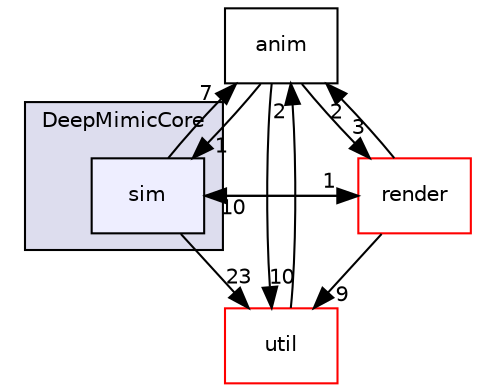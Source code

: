digraph "F:/MotionDev/DmmRec/test0815/DeepMimic/DeepMimicCore/sim" {
  compound=true
  node [ fontsize="10", fontname="Helvetica"];
  edge [ labelfontsize="10", labelfontname="Helvetica"];
  subgraph clusterdir_b4af972fda73d565b2fc8eb1830910ed {
    graph [ bgcolor="#ddddee", pencolor="black", label="DeepMimicCore" fontname="Helvetica", fontsize="10", URL="dir_b4af972fda73d565b2fc8eb1830910ed.html"]
  dir_fccb75d8764af87a17564848bade0d76 [shape=box, label="sim", style="filled", fillcolor="#eeeeff", pencolor="black", URL="dir_fccb75d8764af87a17564848bade0d76.html"];
  }
  dir_e8910c38da408147dbd7d74b8611239e [shape=box label="anim" URL="dir_e8910c38da408147dbd7d74b8611239e.html"];
  dir_487f0112b730ce7d1063aee25e69b620 [shape=box label="util" fillcolor="white" style="filled" color="red" URL="dir_487f0112b730ce7d1063aee25e69b620.html"];
  dir_637d32c0d73e89fe6ab996a6a2b972e0 [shape=box label="render" fillcolor="white" style="filled" color="red" URL="dir_637d32c0d73e89fe6ab996a6a2b972e0.html"];
  dir_e8910c38da408147dbd7d74b8611239e->dir_fccb75d8764af87a17564848bade0d76 [headlabel="1", labeldistance=1.5 headhref="dir_000006_000010.html"];
  dir_e8910c38da408147dbd7d74b8611239e->dir_487f0112b730ce7d1063aee25e69b620 [headlabel="10", labeldistance=1.5 headhref="dir_000006_000011.html"];
  dir_e8910c38da408147dbd7d74b8611239e->dir_637d32c0d73e89fe6ab996a6a2b972e0 [headlabel="3", labeldistance=1.5 headhref="dir_000006_000007.html"];
  dir_fccb75d8764af87a17564848bade0d76->dir_e8910c38da408147dbd7d74b8611239e [headlabel="7", labeldistance=1.5 headhref="dir_000010_000006.html"];
  dir_fccb75d8764af87a17564848bade0d76->dir_487f0112b730ce7d1063aee25e69b620 [headlabel="23", labeldistance=1.5 headhref="dir_000010_000011.html"];
  dir_fccb75d8764af87a17564848bade0d76->dir_637d32c0d73e89fe6ab996a6a2b972e0 [headlabel="1", labeldistance=1.5 headhref="dir_000010_000007.html"];
  dir_487f0112b730ce7d1063aee25e69b620->dir_e8910c38da408147dbd7d74b8611239e [headlabel="2", labeldistance=1.5 headhref="dir_000011_000006.html"];
  dir_637d32c0d73e89fe6ab996a6a2b972e0->dir_e8910c38da408147dbd7d74b8611239e [headlabel="2", labeldistance=1.5 headhref="dir_000007_000006.html"];
  dir_637d32c0d73e89fe6ab996a6a2b972e0->dir_fccb75d8764af87a17564848bade0d76 [headlabel="10", labeldistance=1.5 headhref="dir_000007_000010.html"];
  dir_637d32c0d73e89fe6ab996a6a2b972e0->dir_487f0112b730ce7d1063aee25e69b620 [headlabel="9", labeldistance=1.5 headhref="dir_000007_000011.html"];
}
